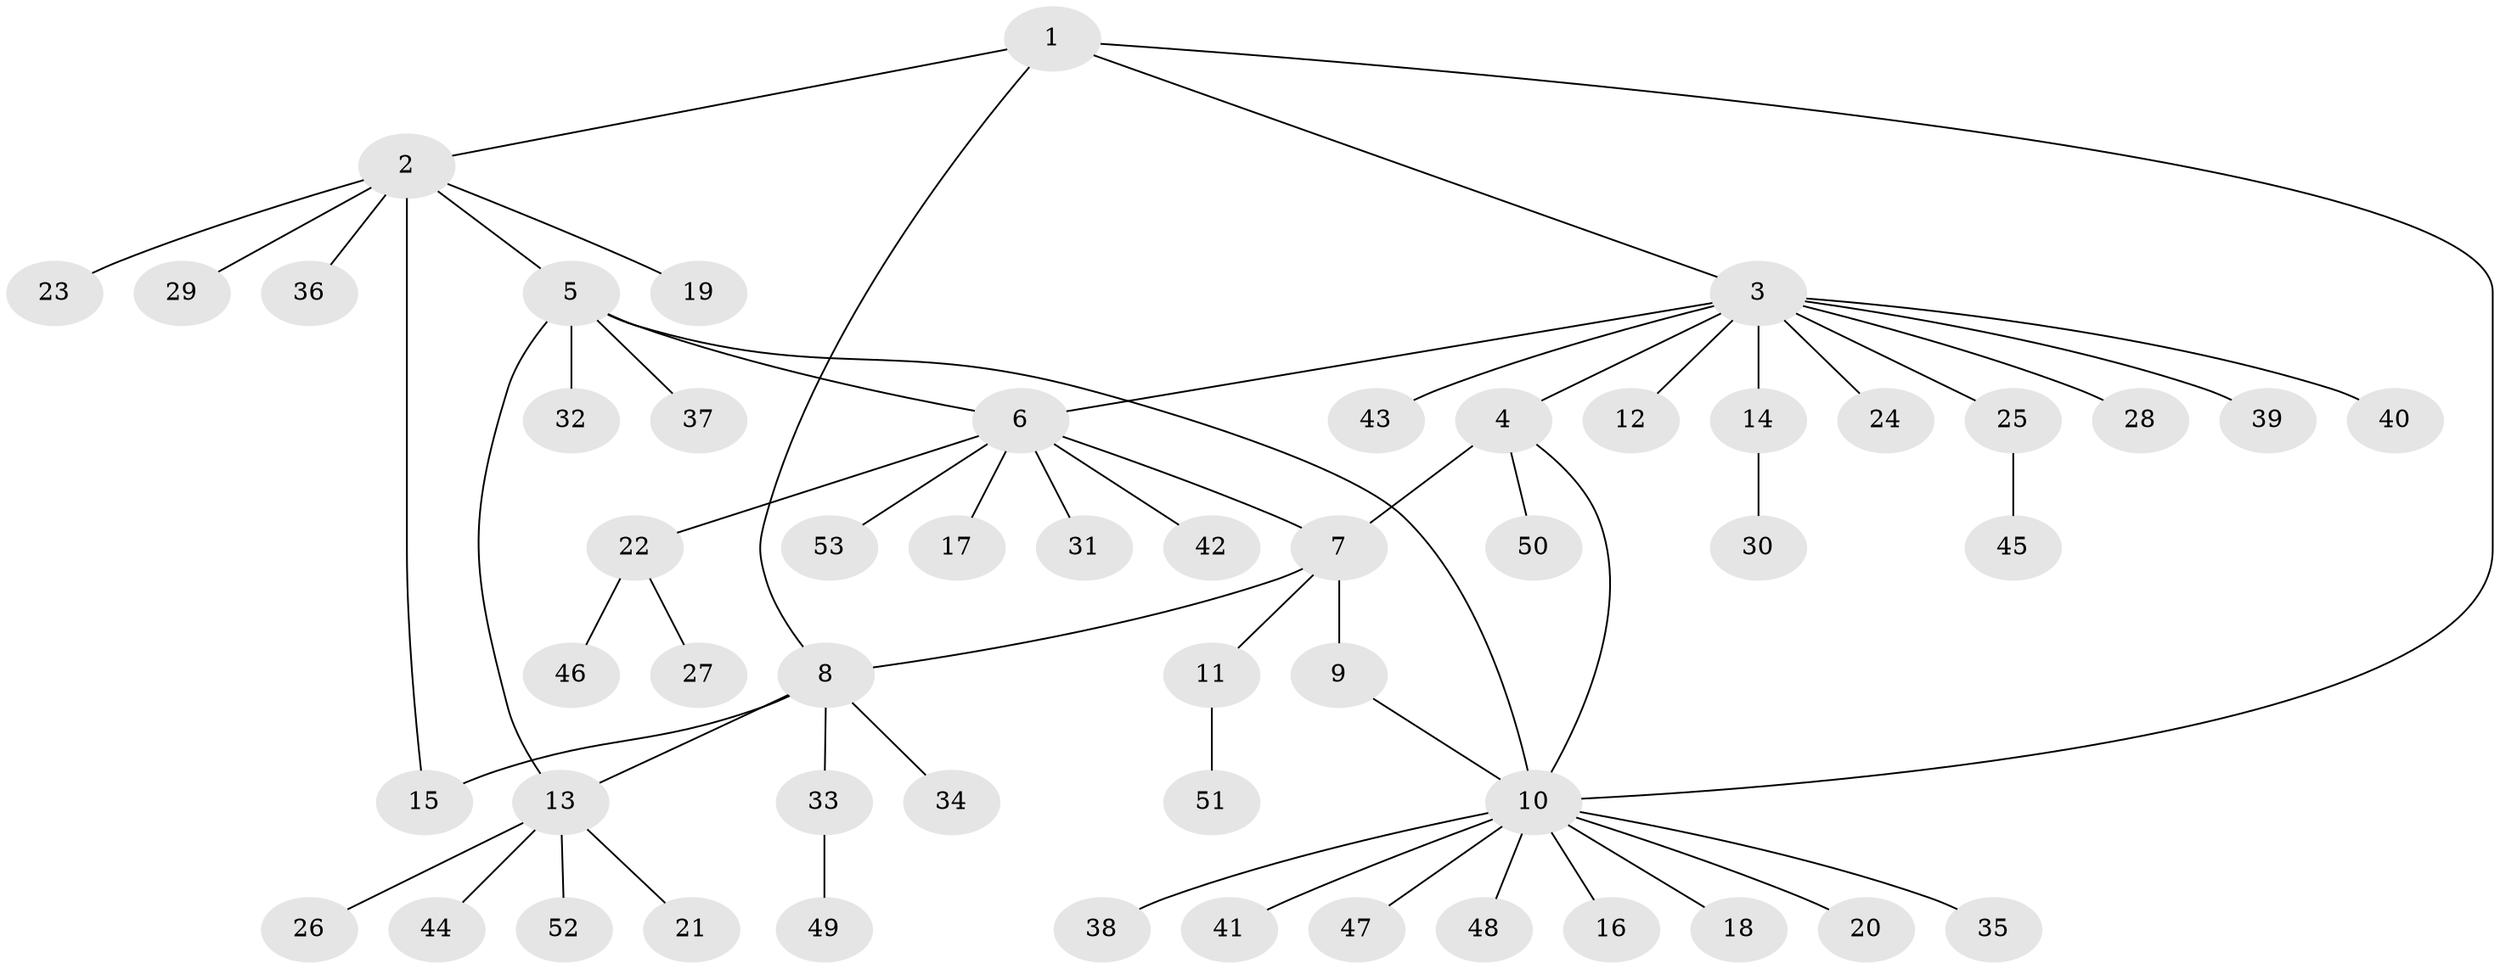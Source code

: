 // coarse degree distribution, {8: 0.02564102564102564, 10: 0.02564102564102564, 3: 0.02564102564102564, 5: 0.10256410256410256, 7: 0.02564102564102564, 11: 0.02564102564102564, 1: 0.7435897435897436, 2: 0.02564102564102564}
// Generated by graph-tools (version 1.1) at 2025/24/03/03/25 07:24:12]
// undirected, 53 vertices, 60 edges
graph export_dot {
graph [start="1"]
  node [color=gray90,style=filled];
  1;
  2;
  3;
  4;
  5;
  6;
  7;
  8;
  9;
  10;
  11;
  12;
  13;
  14;
  15;
  16;
  17;
  18;
  19;
  20;
  21;
  22;
  23;
  24;
  25;
  26;
  27;
  28;
  29;
  30;
  31;
  32;
  33;
  34;
  35;
  36;
  37;
  38;
  39;
  40;
  41;
  42;
  43;
  44;
  45;
  46;
  47;
  48;
  49;
  50;
  51;
  52;
  53;
  1 -- 2;
  1 -- 3;
  1 -- 8;
  1 -- 10;
  2 -- 5;
  2 -- 15;
  2 -- 19;
  2 -- 23;
  2 -- 29;
  2 -- 36;
  3 -- 4;
  3 -- 6;
  3 -- 12;
  3 -- 14;
  3 -- 24;
  3 -- 25;
  3 -- 28;
  3 -- 39;
  3 -- 40;
  3 -- 43;
  4 -- 7;
  4 -- 10;
  4 -- 50;
  5 -- 6;
  5 -- 10;
  5 -- 13;
  5 -- 32;
  5 -- 37;
  6 -- 7;
  6 -- 17;
  6 -- 22;
  6 -- 31;
  6 -- 42;
  6 -- 53;
  7 -- 8;
  7 -- 9;
  7 -- 11;
  8 -- 13;
  8 -- 15;
  8 -- 33;
  8 -- 34;
  9 -- 10;
  10 -- 16;
  10 -- 18;
  10 -- 20;
  10 -- 35;
  10 -- 38;
  10 -- 41;
  10 -- 47;
  10 -- 48;
  11 -- 51;
  13 -- 21;
  13 -- 26;
  13 -- 44;
  13 -- 52;
  14 -- 30;
  22 -- 27;
  22 -- 46;
  25 -- 45;
  33 -- 49;
}
